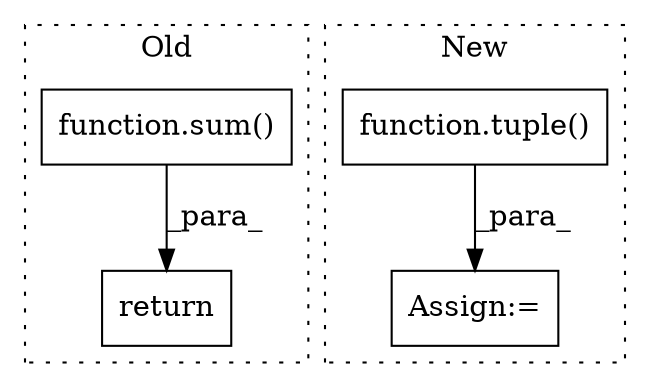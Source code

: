 digraph G {
subgraph cluster0 {
1 [label="function.sum()" a="75" s="1231,1250" l="4,1" shape="box"];
4 [label="return" a="93" s="1224" l="7" shape="box"];
label = "Old";
style="dotted";
}
subgraph cluster1 {
2 [label="function.tuple()" a="75" s="1024,1036" l="6,1" shape="box"];
3 [label="Assign:=" a="68" s="1021" l="3" shape="box"];
label = "New";
style="dotted";
}
1 -> 4 [label="_para_"];
2 -> 3 [label="_para_"];
}